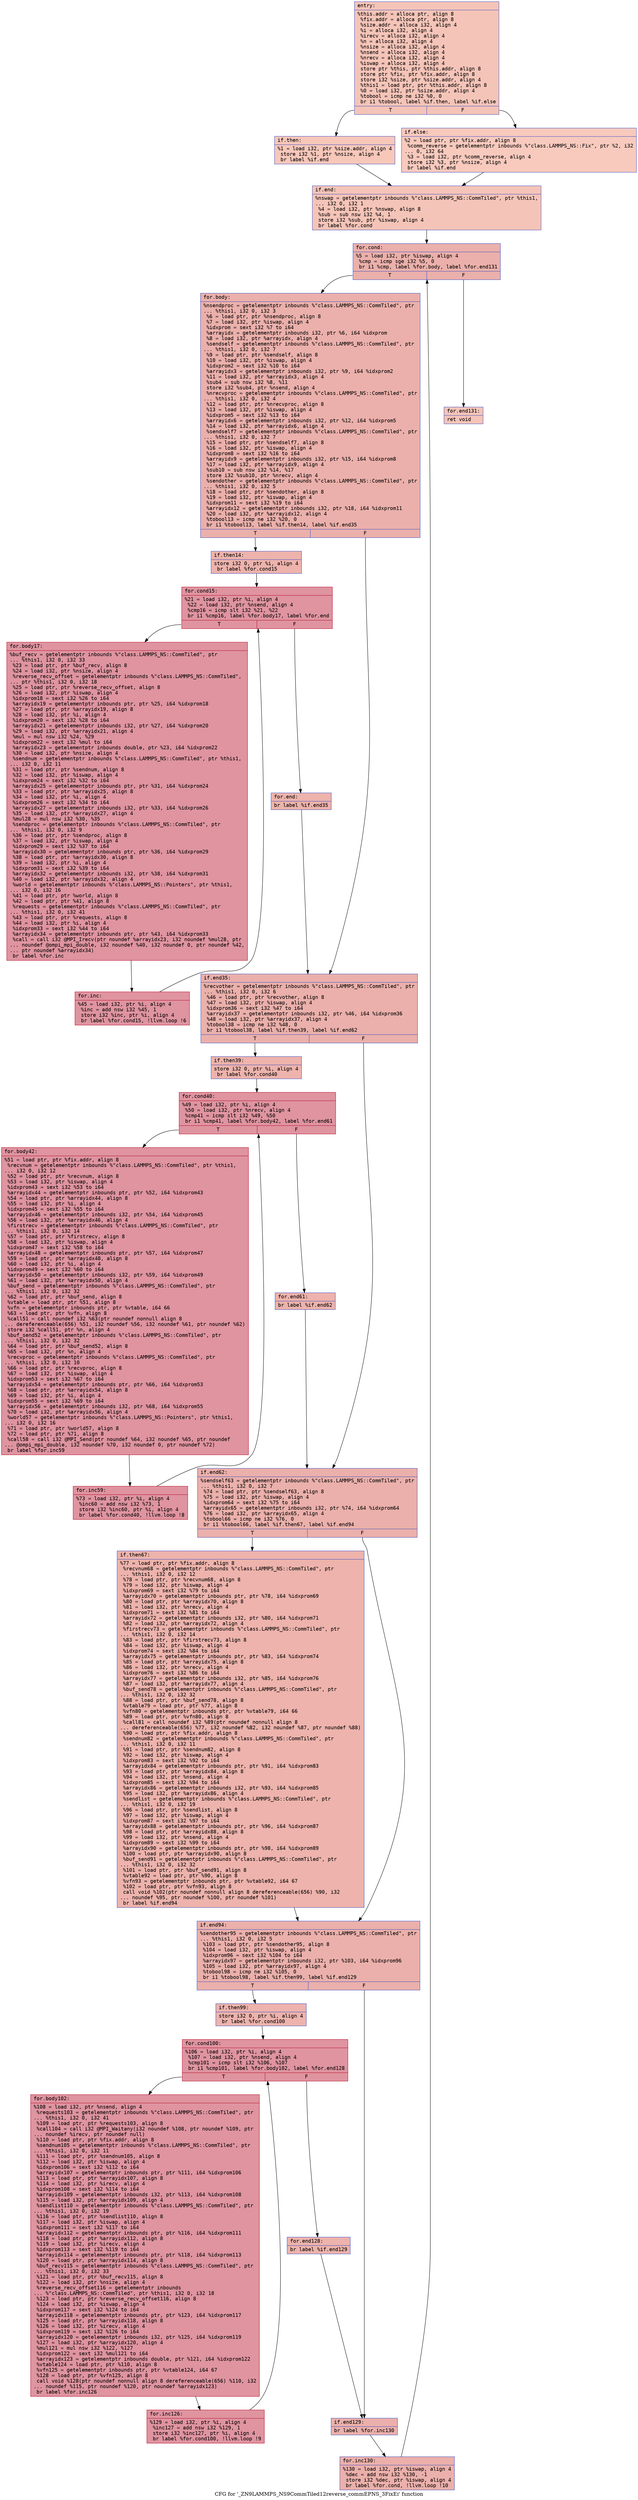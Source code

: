 digraph "CFG for '_ZN9LAMMPS_NS9CommTiled12reverse_commEPNS_3FixEi' function" {
	label="CFG for '_ZN9LAMMPS_NS9CommTiled12reverse_commEPNS_3FixEi' function";

	Node0x55607763f450 [shape=record,color="#3d50c3ff", style=filled, fillcolor="#e97a5f70" fontname="Courier",label="{entry:\l|  %this.addr = alloca ptr, align 8\l  %fix.addr = alloca ptr, align 8\l  %size.addr = alloca i32, align 4\l  %i = alloca i32, align 4\l  %irecv = alloca i32, align 4\l  %n = alloca i32, align 4\l  %nsize = alloca i32, align 4\l  %nsend = alloca i32, align 4\l  %nrecv = alloca i32, align 4\l  %iswap = alloca i32, align 4\l  store ptr %this, ptr %this.addr, align 8\l  store ptr %fix, ptr %fix.addr, align 8\l  store i32 %size, ptr %size.addr, align 4\l  %this1 = load ptr, ptr %this.addr, align 8\l  %0 = load i32, ptr %size.addr, align 4\l  %tobool = icmp ne i32 %0, 0\l  br i1 %tobool, label %if.then, label %if.else\l|{<s0>T|<s1>F}}"];
	Node0x55607763f450:s0 -> Node0x55607763ffb0[tooltip="entry -> if.then\nProbability 62.50%" ];
	Node0x55607763f450:s1 -> Node0x556077640020[tooltip="entry -> if.else\nProbability 37.50%" ];
	Node0x55607763ffb0 [shape=record,color="#3d50c3ff", style=filled, fillcolor="#ec7f6370" fontname="Courier",label="{if.then:\l|  %1 = load i32, ptr %size.addr, align 4\l  store i32 %1, ptr %nsize, align 4\l  br label %if.end\l}"];
	Node0x55607763ffb0 -> Node0x556077646000[tooltip="if.then -> if.end\nProbability 100.00%" ];
	Node0x556077640020 [shape=record,color="#3d50c3ff", style=filled, fillcolor="#ef886b70" fontname="Courier",label="{if.else:\l|  %2 = load ptr, ptr %fix.addr, align 8\l  %comm_reverse = getelementptr inbounds %\"class.LAMMPS_NS::Fix\", ptr %2, i32\l... 0, i32 64\l  %3 = load i32, ptr %comm_reverse, align 4\l  store i32 %3, ptr %nsize, align 4\l  br label %if.end\l}"];
	Node0x556077640020 -> Node0x556077646000[tooltip="if.else -> if.end\nProbability 100.00%" ];
	Node0x556077646000 [shape=record,color="#3d50c3ff", style=filled, fillcolor="#e97a5f70" fontname="Courier",label="{if.end:\l|  %nswap = getelementptr inbounds %\"class.LAMMPS_NS::CommTiled\", ptr %this1,\l... i32 0, i32 1\l  %4 = load i32, ptr %nswap, align 8\l  %sub = sub nsw i32 %4, 1\l  store i32 %sub, ptr %iswap, align 4\l  br label %for.cond\l}"];
	Node0x556077646000 -> Node0x5560773bf610[tooltip="if.end -> for.cond\nProbability 100.00%" ];
	Node0x5560773bf610 [shape=record,color="#3d50c3ff", style=filled, fillcolor="#d24b4070" fontname="Courier",label="{for.cond:\l|  %5 = load i32, ptr %iswap, align 4\l  %cmp = icmp sge i32 %5, 0\l  br i1 %cmp, label %for.body, label %for.end131\l|{<s0>T|<s1>F}}"];
	Node0x5560773bf610:s0 -> Node0x5560773bf830[tooltip="for.cond -> for.body\nProbability 96.88%" ];
	Node0x5560773bf610:s1 -> Node0x5560773bfbd0[tooltip="for.cond -> for.end131\nProbability 3.12%" ];
	Node0x5560773bf830 [shape=record,color="#3d50c3ff", style=filled, fillcolor="#d24b4070" fontname="Courier",label="{for.body:\l|  %nsendproc = getelementptr inbounds %\"class.LAMMPS_NS::CommTiled\", ptr\l... %this1, i32 0, i32 3\l  %6 = load ptr, ptr %nsendproc, align 8\l  %7 = load i32, ptr %iswap, align 4\l  %idxprom = sext i32 %7 to i64\l  %arrayidx = getelementptr inbounds i32, ptr %6, i64 %idxprom\l  %8 = load i32, ptr %arrayidx, align 4\l  %sendself = getelementptr inbounds %\"class.LAMMPS_NS::CommTiled\", ptr\l... %this1, i32 0, i32 7\l  %9 = load ptr, ptr %sendself, align 8\l  %10 = load i32, ptr %iswap, align 4\l  %idxprom2 = sext i32 %10 to i64\l  %arrayidx3 = getelementptr inbounds i32, ptr %9, i64 %idxprom2\l  %11 = load i32, ptr %arrayidx3, align 4\l  %sub4 = sub nsw i32 %8, %11\l  store i32 %sub4, ptr %nsend, align 4\l  %nrecvproc = getelementptr inbounds %\"class.LAMMPS_NS::CommTiled\", ptr\l... %this1, i32 0, i32 4\l  %12 = load ptr, ptr %nrecvproc, align 8\l  %13 = load i32, ptr %iswap, align 4\l  %idxprom5 = sext i32 %13 to i64\l  %arrayidx6 = getelementptr inbounds i32, ptr %12, i64 %idxprom5\l  %14 = load i32, ptr %arrayidx6, align 4\l  %sendself7 = getelementptr inbounds %\"class.LAMMPS_NS::CommTiled\", ptr\l... %this1, i32 0, i32 7\l  %15 = load ptr, ptr %sendself7, align 8\l  %16 = load i32, ptr %iswap, align 4\l  %idxprom8 = sext i32 %16 to i64\l  %arrayidx9 = getelementptr inbounds i32, ptr %15, i64 %idxprom8\l  %17 = load i32, ptr %arrayidx9, align 4\l  %sub10 = sub nsw i32 %14, %17\l  store i32 %sub10, ptr %nrecv, align 4\l  %sendother = getelementptr inbounds %\"class.LAMMPS_NS::CommTiled\", ptr\l... %this1, i32 0, i32 5\l  %18 = load ptr, ptr %sendother, align 8\l  %19 = load i32, ptr %iswap, align 4\l  %idxprom11 = sext i32 %19 to i64\l  %arrayidx12 = getelementptr inbounds i32, ptr %18, i64 %idxprom11\l  %20 = load i32, ptr %arrayidx12, align 4\l  %tobool13 = icmp ne i32 %20, 0\l  br i1 %tobool13, label %if.then14, label %if.end35\l|{<s0>T|<s1>F}}"];
	Node0x5560773bf830:s0 -> Node0x556077648ea0[tooltip="for.body -> if.then14\nProbability 62.50%" ];
	Node0x5560773bf830:s1 -> Node0x556077648f20[tooltip="for.body -> if.end35\nProbability 37.50%" ];
	Node0x556077648ea0 [shape=record,color="#3d50c3ff", style=filled, fillcolor="#d6524470" fontname="Courier",label="{if.then14:\l|  store i32 0, ptr %i, align 4\l  br label %for.cond15\l}"];
	Node0x556077648ea0 -> Node0x5560776490f0[tooltip="if.then14 -> for.cond15\nProbability 100.00%" ];
	Node0x5560776490f0 [shape=record,color="#b70d28ff", style=filled, fillcolor="#b70d2870" fontname="Courier",label="{for.cond15:\l|  %21 = load i32, ptr %i, align 4\l  %22 = load i32, ptr %nsend, align 4\l  %cmp16 = icmp slt i32 %21, %22\l  br i1 %cmp16, label %for.body17, label %for.end\l|{<s0>T|<s1>F}}"];
	Node0x5560776490f0:s0 -> Node0x556077649390[tooltip="for.cond15 -> for.body17\nProbability 96.88%" ];
	Node0x5560776490f0:s1 -> Node0x5560773bf8b0[tooltip="for.cond15 -> for.end\nProbability 3.12%" ];
	Node0x556077649390 [shape=record,color="#b70d28ff", style=filled, fillcolor="#b70d2870" fontname="Courier",label="{for.body17:\l|  %buf_recv = getelementptr inbounds %\"class.LAMMPS_NS::CommTiled\", ptr\l... %this1, i32 0, i32 33\l  %23 = load ptr, ptr %buf_recv, align 8\l  %24 = load i32, ptr %nsize, align 4\l  %reverse_recv_offset = getelementptr inbounds %\"class.LAMMPS_NS::CommTiled\",\l... ptr %this1, i32 0, i32 18\l  %25 = load ptr, ptr %reverse_recv_offset, align 8\l  %26 = load i32, ptr %iswap, align 4\l  %idxprom18 = sext i32 %26 to i64\l  %arrayidx19 = getelementptr inbounds ptr, ptr %25, i64 %idxprom18\l  %27 = load ptr, ptr %arrayidx19, align 8\l  %28 = load i32, ptr %i, align 4\l  %idxprom20 = sext i32 %28 to i64\l  %arrayidx21 = getelementptr inbounds i32, ptr %27, i64 %idxprom20\l  %29 = load i32, ptr %arrayidx21, align 4\l  %mul = mul nsw i32 %24, %29\l  %idxprom22 = sext i32 %mul to i64\l  %arrayidx23 = getelementptr inbounds double, ptr %23, i64 %idxprom22\l  %30 = load i32, ptr %nsize, align 4\l  %sendnum = getelementptr inbounds %\"class.LAMMPS_NS::CommTiled\", ptr %this1,\l... i32 0, i32 11\l  %31 = load ptr, ptr %sendnum, align 8\l  %32 = load i32, ptr %iswap, align 4\l  %idxprom24 = sext i32 %32 to i64\l  %arrayidx25 = getelementptr inbounds ptr, ptr %31, i64 %idxprom24\l  %33 = load ptr, ptr %arrayidx25, align 8\l  %34 = load i32, ptr %i, align 4\l  %idxprom26 = sext i32 %34 to i64\l  %arrayidx27 = getelementptr inbounds i32, ptr %33, i64 %idxprom26\l  %35 = load i32, ptr %arrayidx27, align 4\l  %mul28 = mul nsw i32 %30, %35\l  %sendproc = getelementptr inbounds %\"class.LAMMPS_NS::CommTiled\", ptr\l... %this1, i32 0, i32 9\l  %36 = load ptr, ptr %sendproc, align 8\l  %37 = load i32, ptr %iswap, align 4\l  %idxprom29 = sext i32 %37 to i64\l  %arrayidx30 = getelementptr inbounds ptr, ptr %36, i64 %idxprom29\l  %38 = load ptr, ptr %arrayidx30, align 8\l  %39 = load i32, ptr %i, align 4\l  %idxprom31 = sext i32 %39 to i64\l  %arrayidx32 = getelementptr inbounds i32, ptr %38, i64 %idxprom31\l  %40 = load i32, ptr %arrayidx32, align 4\l  %world = getelementptr inbounds %\"class.LAMMPS_NS::Pointers\", ptr %this1,\l... i32 0, i32 16\l  %41 = load ptr, ptr %world, align 8\l  %42 = load ptr, ptr %41, align 8\l  %requests = getelementptr inbounds %\"class.LAMMPS_NS::CommTiled\", ptr\l... %this1, i32 0, i32 41\l  %43 = load ptr, ptr %requests, align 8\l  %44 = load i32, ptr %i, align 4\l  %idxprom33 = sext i32 %44 to i64\l  %arrayidx34 = getelementptr inbounds ptr, ptr %43, i64 %idxprom33\l  %call = call i32 @MPI_Irecv(ptr noundef %arrayidx23, i32 noundef %mul28, ptr\l... noundef @ompi_mpi_double, i32 noundef %40, i32 noundef 0, ptr noundef %42,\l... ptr noundef %arrayidx34)\l  br label %for.inc\l}"];
	Node0x556077649390 -> Node0x55607764b880[tooltip="for.body17 -> for.inc\nProbability 100.00%" ];
	Node0x55607764b880 [shape=record,color="#b70d28ff", style=filled, fillcolor="#b70d2870" fontname="Courier",label="{for.inc:\l|  %45 = load i32, ptr %i, align 4\l  %inc = add nsw i32 %45, 1\l  store i32 %inc, ptr %i, align 4\l  br label %for.cond15, !llvm.loop !6\l}"];
	Node0x55607764b880 -> Node0x5560776490f0[tooltip="for.inc -> for.cond15\nProbability 100.00%" ];
	Node0x5560773bf8b0 [shape=record,color="#3d50c3ff", style=filled, fillcolor="#d6524470" fontname="Courier",label="{for.end:\l|  br label %if.end35\l}"];
	Node0x5560773bf8b0 -> Node0x556077648f20[tooltip="for.end -> if.end35\nProbability 100.00%" ];
	Node0x556077648f20 [shape=record,color="#3d50c3ff", style=filled, fillcolor="#d24b4070" fontname="Courier",label="{if.end35:\l|  %recvother = getelementptr inbounds %\"class.LAMMPS_NS::CommTiled\", ptr\l... %this1, i32 0, i32 6\l  %46 = load ptr, ptr %recvother, align 8\l  %47 = load i32, ptr %iswap, align 4\l  %idxprom36 = sext i32 %47 to i64\l  %arrayidx37 = getelementptr inbounds i32, ptr %46, i64 %idxprom36\l  %48 = load i32, ptr %arrayidx37, align 4\l  %tobool38 = icmp ne i32 %48, 0\l  br i1 %tobool38, label %if.then39, label %if.end62\l|{<s0>T|<s1>F}}"];
	Node0x556077648f20:s0 -> Node0x55607764c880[tooltip="if.end35 -> if.then39\nProbability 62.50%" ];
	Node0x556077648f20:s1 -> Node0x55607764c900[tooltip="if.end35 -> if.end62\nProbability 37.50%" ];
	Node0x55607764c880 [shape=record,color="#3d50c3ff", style=filled, fillcolor="#d6524470" fontname="Courier",label="{if.then39:\l|  store i32 0, ptr %i, align 4\l  br label %for.cond40\l}"];
	Node0x55607764c880 -> Node0x55607764cad0[tooltip="if.then39 -> for.cond40\nProbability 100.00%" ];
	Node0x55607764cad0 [shape=record,color="#b70d28ff", style=filled, fillcolor="#b70d2870" fontname="Courier",label="{for.cond40:\l|  %49 = load i32, ptr %i, align 4\l  %50 = load i32, ptr %nrecv, align 4\l  %cmp41 = icmp slt i32 %49, %50\l  br i1 %cmp41, label %for.body42, label %for.end61\l|{<s0>T|<s1>F}}"];
	Node0x55607764cad0:s0 -> Node0x55607764cd70[tooltip="for.cond40 -> for.body42\nProbability 96.88%" ];
	Node0x55607764cad0:s1 -> Node0x55607764cdf0[tooltip="for.cond40 -> for.end61\nProbability 3.12%" ];
	Node0x55607764cd70 [shape=record,color="#b70d28ff", style=filled, fillcolor="#b70d2870" fontname="Courier",label="{for.body42:\l|  %51 = load ptr, ptr %fix.addr, align 8\l  %recvnum = getelementptr inbounds %\"class.LAMMPS_NS::CommTiled\", ptr %this1,\l... i32 0, i32 12\l  %52 = load ptr, ptr %recvnum, align 8\l  %53 = load i32, ptr %iswap, align 4\l  %idxprom43 = sext i32 %53 to i64\l  %arrayidx44 = getelementptr inbounds ptr, ptr %52, i64 %idxprom43\l  %54 = load ptr, ptr %arrayidx44, align 8\l  %55 = load i32, ptr %i, align 4\l  %idxprom45 = sext i32 %55 to i64\l  %arrayidx46 = getelementptr inbounds i32, ptr %54, i64 %idxprom45\l  %56 = load i32, ptr %arrayidx46, align 4\l  %firstrecv = getelementptr inbounds %\"class.LAMMPS_NS::CommTiled\", ptr\l... %this1, i32 0, i32 14\l  %57 = load ptr, ptr %firstrecv, align 8\l  %58 = load i32, ptr %iswap, align 4\l  %idxprom47 = sext i32 %58 to i64\l  %arrayidx48 = getelementptr inbounds ptr, ptr %57, i64 %idxprom47\l  %59 = load ptr, ptr %arrayidx48, align 8\l  %60 = load i32, ptr %i, align 4\l  %idxprom49 = sext i32 %60 to i64\l  %arrayidx50 = getelementptr inbounds i32, ptr %59, i64 %idxprom49\l  %61 = load i32, ptr %arrayidx50, align 4\l  %buf_send = getelementptr inbounds %\"class.LAMMPS_NS::CommTiled\", ptr\l... %this1, i32 0, i32 32\l  %62 = load ptr, ptr %buf_send, align 8\l  %vtable = load ptr, ptr %51, align 8\l  %vfn = getelementptr inbounds ptr, ptr %vtable, i64 66\l  %63 = load ptr, ptr %vfn, align 8\l  %call51 = call noundef i32 %63(ptr noundef nonnull align 8\l... dereferenceable(656) %51, i32 noundef %56, i32 noundef %61, ptr noundef %62)\l  store i32 %call51, ptr %n, align 4\l  %buf_send52 = getelementptr inbounds %\"class.LAMMPS_NS::CommTiled\", ptr\l... %this1, i32 0, i32 32\l  %64 = load ptr, ptr %buf_send52, align 8\l  %65 = load i32, ptr %n, align 4\l  %recvproc = getelementptr inbounds %\"class.LAMMPS_NS::CommTiled\", ptr\l... %this1, i32 0, i32 10\l  %66 = load ptr, ptr %recvproc, align 8\l  %67 = load i32, ptr %iswap, align 4\l  %idxprom53 = sext i32 %67 to i64\l  %arrayidx54 = getelementptr inbounds ptr, ptr %66, i64 %idxprom53\l  %68 = load ptr, ptr %arrayidx54, align 8\l  %69 = load i32, ptr %i, align 4\l  %idxprom55 = sext i32 %69 to i64\l  %arrayidx56 = getelementptr inbounds i32, ptr %68, i64 %idxprom55\l  %70 = load i32, ptr %arrayidx56, align 4\l  %world57 = getelementptr inbounds %\"class.LAMMPS_NS::Pointers\", ptr %this1,\l... i32 0, i32 16\l  %71 = load ptr, ptr %world57, align 8\l  %72 = load ptr, ptr %71, align 8\l  %call58 = call i32 @MPI_Send(ptr noundef %64, i32 noundef %65, ptr noundef\l... @ompi_mpi_double, i32 noundef %70, i32 noundef 0, ptr noundef %72)\l  br label %for.inc59\l}"];
	Node0x55607764cd70 -> Node0x55607764f3e0[tooltip="for.body42 -> for.inc59\nProbability 100.00%" ];
	Node0x55607764f3e0 [shape=record,color="#b70d28ff", style=filled, fillcolor="#b70d2870" fontname="Courier",label="{for.inc59:\l|  %73 = load i32, ptr %i, align 4\l  %inc60 = add nsw i32 %73, 1\l  store i32 %inc60, ptr %i, align 4\l  br label %for.cond40, !llvm.loop !8\l}"];
	Node0x55607764f3e0 -> Node0x55607764cad0[tooltip="for.inc59 -> for.cond40\nProbability 100.00%" ];
	Node0x55607764cdf0 [shape=record,color="#3d50c3ff", style=filled, fillcolor="#d6524470" fontname="Courier",label="{for.end61:\l|  br label %if.end62\l}"];
	Node0x55607764cdf0 -> Node0x55607764c900[tooltip="for.end61 -> if.end62\nProbability 100.00%" ];
	Node0x55607764c900 [shape=record,color="#3d50c3ff", style=filled, fillcolor="#d24b4070" fontname="Courier",label="{if.end62:\l|  %sendself63 = getelementptr inbounds %\"class.LAMMPS_NS::CommTiled\", ptr\l... %this1, i32 0, i32 7\l  %74 = load ptr, ptr %sendself63, align 8\l  %75 = load i32, ptr %iswap, align 4\l  %idxprom64 = sext i32 %75 to i64\l  %arrayidx65 = getelementptr inbounds i32, ptr %74, i64 %idxprom64\l  %76 = load i32, ptr %arrayidx65, align 4\l  %tobool66 = icmp ne i32 %76, 0\l  br i1 %tobool66, label %if.then67, label %if.end94\l|{<s0>T|<s1>F}}"];
	Node0x55607764c900:s0 -> Node0x55607764fd20[tooltip="if.end62 -> if.then67\nProbability 62.50%" ];
	Node0x55607764c900:s1 -> Node0x55607764fda0[tooltip="if.end62 -> if.end94\nProbability 37.50%" ];
	Node0x55607764fd20 [shape=record,color="#3d50c3ff", style=filled, fillcolor="#d6524470" fontname="Courier",label="{if.then67:\l|  %77 = load ptr, ptr %fix.addr, align 8\l  %recvnum68 = getelementptr inbounds %\"class.LAMMPS_NS::CommTiled\", ptr\l... %this1, i32 0, i32 12\l  %78 = load ptr, ptr %recvnum68, align 8\l  %79 = load i32, ptr %iswap, align 4\l  %idxprom69 = sext i32 %79 to i64\l  %arrayidx70 = getelementptr inbounds ptr, ptr %78, i64 %idxprom69\l  %80 = load ptr, ptr %arrayidx70, align 8\l  %81 = load i32, ptr %nrecv, align 4\l  %idxprom71 = sext i32 %81 to i64\l  %arrayidx72 = getelementptr inbounds i32, ptr %80, i64 %idxprom71\l  %82 = load i32, ptr %arrayidx72, align 4\l  %firstrecv73 = getelementptr inbounds %\"class.LAMMPS_NS::CommTiled\", ptr\l... %this1, i32 0, i32 14\l  %83 = load ptr, ptr %firstrecv73, align 8\l  %84 = load i32, ptr %iswap, align 4\l  %idxprom74 = sext i32 %84 to i64\l  %arrayidx75 = getelementptr inbounds ptr, ptr %83, i64 %idxprom74\l  %85 = load ptr, ptr %arrayidx75, align 8\l  %86 = load i32, ptr %nrecv, align 4\l  %idxprom76 = sext i32 %86 to i64\l  %arrayidx77 = getelementptr inbounds i32, ptr %85, i64 %idxprom76\l  %87 = load i32, ptr %arrayidx77, align 4\l  %buf_send78 = getelementptr inbounds %\"class.LAMMPS_NS::CommTiled\", ptr\l... %this1, i32 0, i32 32\l  %88 = load ptr, ptr %buf_send78, align 8\l  %vtable79 = load ptr, ptr %77, align 8\l  %vfn80 = getelementptr inbounds ptr, ptr %vtable79, i64 66\l  %89 = load ptr, ptr %vfn80, align 8\l  %call81 = call noundef i32 %89(ptr noundef nonnull align 8\l... dereferenceable(656) %77, i32 noundef %82, i32 noundef %87, ptr noundef %88)\l  %90 = load ptr, ptr %fix.addr, align 8\l  %sendnum82 = getelementptr inbounds %\"class.LAMMPS_NS::CommTiled\", ptr\l... %this1, i32 0, i32 11\l  %91 = load ptr, ptr %sendnum82, align 8\l  %92 = load i32, ptr %iswap, align 4\l  %idxprom83 = sext i32 %92 to i64\l  %arrayidx84 = getelementptr inbounds ptr, ptr %91, i64 %idxprom83\l  %93 = load ptr, ptr %arrayidx84, align 8\l  %94 = load i32, ptr %nsend, align 4\l  %idxprom85 = sext i32 %94 to i64\l  %arrayidx86 = getelementptr inbounds i32, ptr %93, i64 %idxprom85\l  %95 = load i32, ptr %arrayidx86, align 4\l  %sendlist = getelementptr inbounds %\"class.LAMMPS_NS::CommTiled\", ptr\l... %this1, i32 0, i32 19\l  %96 = load ptr, ptr %sendlist, align 8\l  %97 = load i32, ptr %iswap, align 4\l  %idxprom87 = sext i32 %97 to i64\l  %arrayidx88 = getelementptr inbounds ptr, ptr %96, i64 %idxprom87\l  %98 = load ptr, ptr %arrayidx88, align 8\l  %99 = load i32, ptr %nsend, align 4\l  %idxprom89 = sext i32 %99 to i64\l  %arrayidx90 = getelementptr inbounds ptr, ptr %98, i64 %idxprom89\l  %100 = load ptr, ptr %arrayidx90, align 8\l  %buf_send91 = getelementptr inbounds %\"class.LAMMPS_NS::CommTiled\", ptr\l... %this1, i32 0, i32 32\l  %101 = load ptr, ptr %buf_send91, align 8\l  %vtable92 = load ptr, ptr %90, align 8\l  %vfn93 = getelementptr inbounds ptr, ptr %vtable92, i64 67\l  %102 = load ptr, ptr %vfn93, align 8\l  call void %102(ptr noundef nonnull align 8 dereferenceable(656) %90, i32\l... noundef %95, ptr noundef %100, ptr noundef %101)\l  br label %if.end94\l}"];
	Node0x55607764fd20 -> Node0x55607764fda0[tooltip="if.then67 -> if.end94\nProbability 100.00%" ];
	Node0x55607764fda0 [shape=record,color="#3d50c3ff", style=filled, fillcolor="#d24b4070" fontname="Courier",label="{if.end94:\l|  %sendother95 = getelementptr inbounds %\"class.LAMMPS_NS::CommTiled\", ptr\l... %this1, i32 0, i32 5\l  %103 = load ptr, ptr %sendother95, align 8\l  %104 = load i32, ptr %iswap, align 4\l  %idxprom96 = sext i32 %104 to i64\l  %arrayidx97 = getelementptr inbounds i32, ptr %103, i64 %idxprom96\l  %105 = load i32, ptr %arrayidx97, align 4\l  %tobool98 = icmp ne i32 %105, 0\l  br i1 %tobool98, label %if.then99, label %if.end129\l|{<s0>T|<s1>F}}"];
	Node0x55607764fda0:s0 -> Node0x556077653010[tooltip="if.end94 -> if.then99\nProbability 62.50%" ];
	Node0x55607764fda0:s1 -> Node0x556077653090[tooltip="if.end94 -> if.end129\nProbability 37.50%" ];
	Node0x556077653010 [shape=record,color="#3d50c3ff", style=filled, fillcolor="#d6524470" fontname="Courier",label="{if.then99:\l|  store i32 0, ptr %i, align 4\l  br label %for.cond100\l}"];
	Node0x556077653010 -> Node0x556077653260[tooltip="if.then99 -> for.cond100\nProbability 100.00%" ];
	Node0x556077653260 [shape=record,color="#b70d28ff", style=filled, fillcolor="#b70d2870" fontname="Courier",label="{for.cond100:\l|  %106 = load i32, ptr %i, align 4\l  %107 = load i32, ptr %nsend, align 4\l  %cmp101 = icmp slt i32 %106, %107\l  br i1 %cmp101, label %for.body102, label %for.end128\l|{<s0>T|<s1>F}}"];
	Node0x556077653260:s0 -> Node0x5560776534e0[tooltip="for.cond100 -> for.body102\nProbability 96.88%" ];
	Node0x556077653260:s1 -> Node0x556077653560[tooltip="for.cond100 -> for.end128\nProbability 3.12%" ];
	Node0x5560776534e0 [shape=record,color="#b70d28ff", style=filled, fillcolor="#b70d2870" fontname="Courier",label="{for.body102:\l|  %108 = load i32, ptr %nsend, align 4\l  %requests103 = getelementptr inbounds %\"class.LAMMPS_NS::CommTiled\", ptr\l... %this1, i32 0, i32 41\l  %109 = load ptr, ptr %requests103, align 8\l  %call104 = call i32 @MPI_Waitany(i32 noundef %108, ptr noundef %109, ptr\l... noundef %irecv, ptr noundef null)\l  %110 = load ptr, ptr %fix.addr, align 8\l  %sendnum105 = getelementptr inbounds %\"class.LAMMPS_NS::CommTiled\", ptr\l... %this1, i32 0, i32 11\l  %111 = load ptr, ptr %sendnum105, align 8\l  %112 = load i32, ptr %iswap, align 4\l  %idxprom106 = sext i32 %112 to i64\l  %arrayidx107 = getelementptr inbounds ptr, ptr %111, i64 %idxprom106\l  %113 = load ptr, ptr %arrayidx107, align 8\l  %114 = load i32, ptr %irecv, align 4\l  %idxprom108 = sext i32 %114 to i64\l  %arrayidx109 = getelementptr inbounds i32, ptr %113, i64 %idxprom108\l  %115 = load i32, ptr %arrayidx109, align 4\l  %sendlist110 = getelementptr inbounds %\"class.LAMMPS_NS::CommTiled\", ptr\l... %this1, i32 0, i32 19\l  %116 = load ptr, ptr %sendlist110, align 8\l  %117 = load i32, ptr %iswap, align 4\l  %idxprom111 = sext i32 %117 to i64\l  %arrayidx112 = getelementptr inbounds ptr, ptr %116, i64 %idxprom111\l  %118 = load ptr, ptr %arrayidx112, align 8\l  %119 = load i32, ptr %irecv, align 4\l  %idxprom113 = sext i32 %119 to i64\l  %arrayidx114 = getelementptr inbounds ptr, ptr %118, i64 %idxprom113\l  %120 = load ptr, ptr %arrayidx114, align 8\l  %buf_recv115 = getelementptr inbounds %\"class.LAMMPS_NS::CommTiled\", ptr\l... %this1, i32 0, i32 33\l  %121 = load ptr, ptr %buf_recv115, align 8\l  %122 = load i32, ptr %nsize, align 4\l  %reverse_recv_offset116 = getelementptr inbounds\l... %\"class.LAMMPS_NS::CommTiled\", ptr %this1, i32 0, i32 18\l  %123 = load ptr, ptr %reverse_recv_offset116, align 8\l  %124 = load i32, ptr %iswap, align 4\l  %idxprom117 = sext i32 %124 to i64\l  %arrayidx118 = getelementptr inbounds ptr, ptr %123, i64 %idxprom117\l  %125 = load ptr, ptr %arrayidx118, align 8\l  %126 = load i32, ptr %irecv, align 4\l  %idxprom119 = sext i32 %126 to i64\l  %arrayidx120 = getelementptr inbounds i32, ptr %125, i64 %idxprom119\l  %127 = load i32, ptr %arrayidx120, align 4\l  %mul121 = mul nsw i32 %122, %127\l  %idxprom122 = sext i32 %mul121 to i64\l  %arrayidx123 = getelementptr inbounds double, ptr %121, i64 %idxprom122\l  %vtable124 = load ptr, ptr %110, align 8\l  %vfn125 = getelementptr inbounds ptr, ptr %vtable124, i64 67\l  %128 = load ptr, ptr %vfn125, align 8\l  call void %128(ptr noundef nonnull align 8 dereferenceable(656) %110, i32\l... noundef %115, ptr noundef %120, ptr noundef %arrayidx123)\l  br label %for.inc126\l}"];
	Node0x5560776534e0 -> Node0x556077655530[tooltip="for.body102 -> for.inc126\nProbability 100.00%" ];
	Node0x556077655530 [shape=record,color="#b70d28ff", style=filled, fillcolor="#b70d2870" fontname="Courier",label="{for.inc126:\l|  %129 = load i32, ptr %i, align 4\l  %inc127 = add nsw i32 %129, 1\l  store i32 %inc127, ptr %i, align 4\l  br label %for.cond100, !llvm.loop !9\l}"];
	Node0x556077655530 -> Node0x556077653260[tooltip="for.inc126 -> for.cond100\nProbability 100.00%" ];
	Node0x556077653560 [shape=record,color="#3d50c3ff", style=filled, fillcolor="#d6524470" fontname="Courier",label="{for.end128:\l|  br label %if.end129\l}"];
	Node0x556077653560 -> Node0x556077653090[tooltip="for.end128 -> if.end129\nProbability 100.00%" ];
	Node0x556077653090 [shape=record,color="#3d50c3ff", style=filled, fillcolor="#d24b4070" fontname="Courier",label="{if.end129:\l|  br label %for.inc130\l}"];
	Node0x556077653090 -> Node0x5560776559d0[tooltip="if.end129 -> for.inc130\nProbability 100.00%" ];
	Node0x5560776559d0 [shape=record,color="#3d50c3ff", style=filled, fillcolor="#d24b4070" fontname="Courier",label="{for.inc130:\l|  %130 = load i32, ptr %iswap, align 4\l  %dec = add nsw i32 %130, -1\l  store i32 %dec, ptr %iswap, align 4\l  br label %for.cond, !llvm.loop !10\l}"];
	Node0x5560776559d0 -> Node0x5560773bf610[tooltip="for.inc130 -> for.cond\nProbability 100.00%" ];
	Node0x5560773bfbd0 [shape=record,color="#3d50c3ff", style=filled, fillcolor="#e97a5f70" fontname="Courier",label="{for.end131:\l|  ret void\l}"];
}
